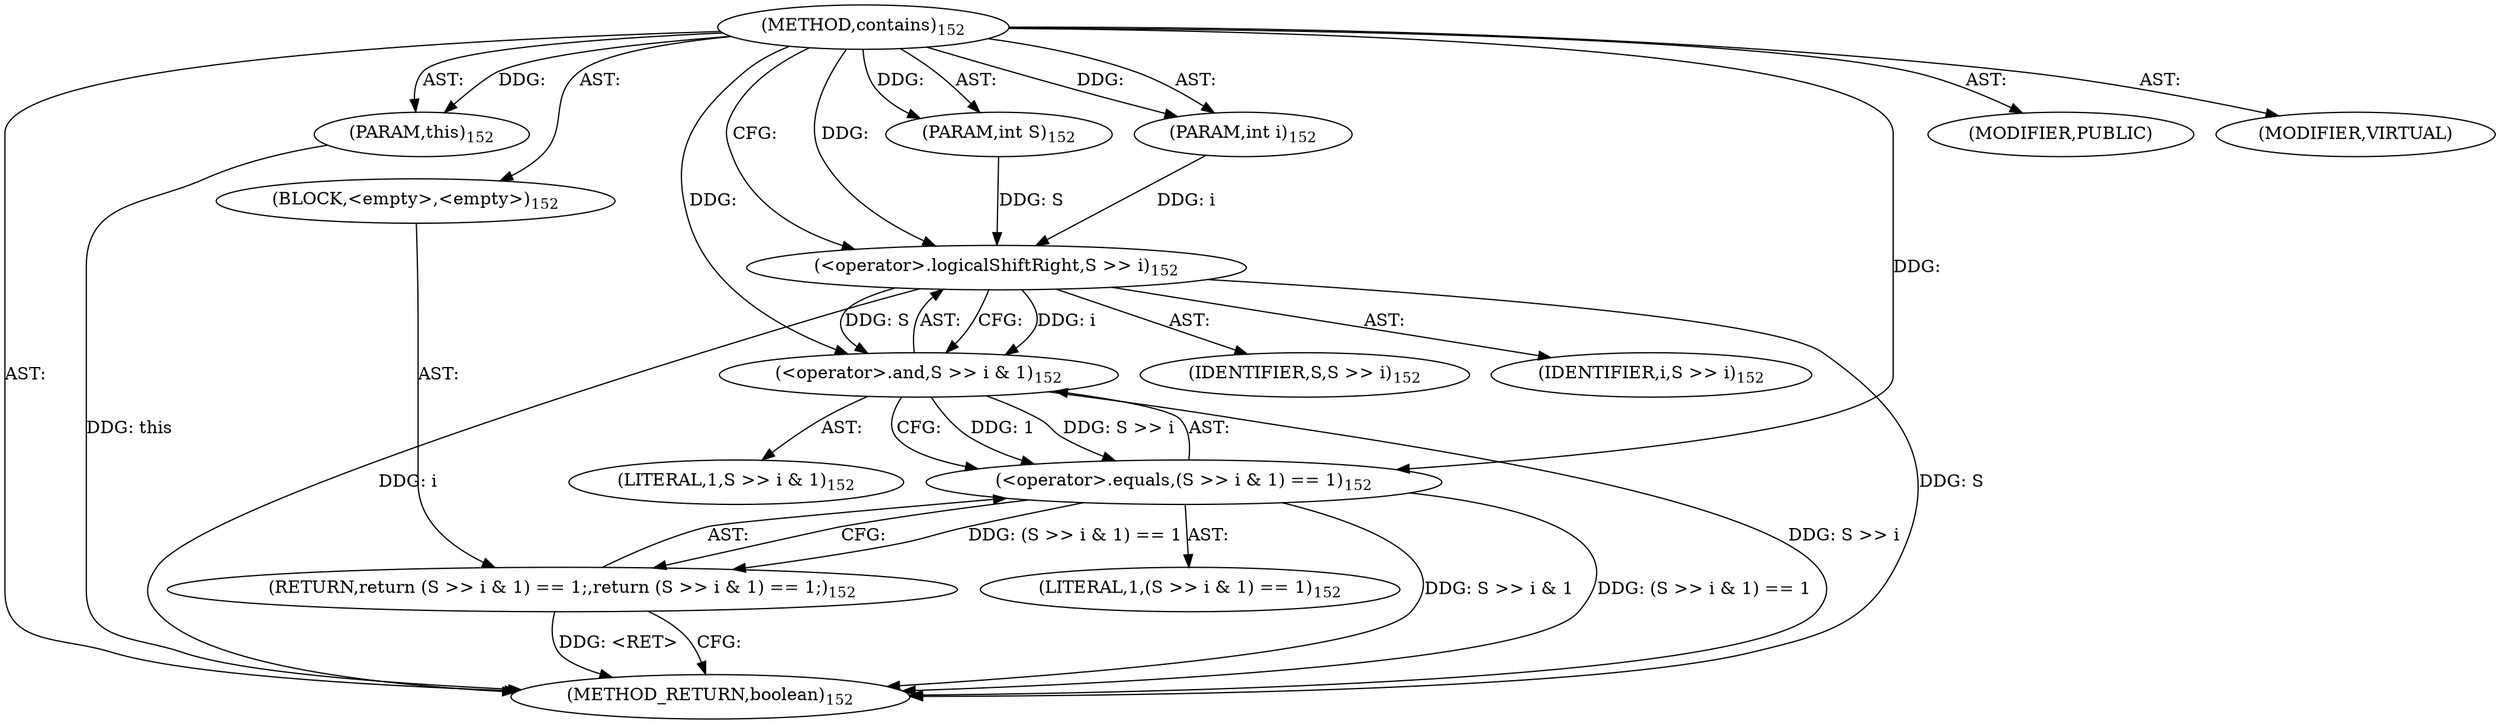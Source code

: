 digraph "contains" {  
"639" [label = <(METHOD,contains)<SUB>152</SUB>> ]
"640" [label = <(PARAM,this)<SUB>152</SUB>> ]
"641" [label = <(PARAM,int S)<SUB>152</SUB>> ]
"642" [label = <(PARAM,int i)<SUB>152</SUB>> ]
"643" [label = <(BLOCK,&lt;empty&gt;,&lt;empty&gt;)<SUB>152</SUB>> ]
"644" [label = <(RETURN,return (S &gt;&gt; i &amp; 1) == 1;,return (S &gt;&gt; i &amp; 1) == 1;)<SUB>152</SUB>> ]
"645" [label = <(&lt;operator&gt;.equals,(S &gt;&gt; i &amp; 1) == 1)<SUB>152</SUB>> ]
"646" [label = <(&lt;operator&gt;.and,S &gt;&gt; i &amp; 1)<SUB>152</SUB>> ]
"647" [label = <(&lt;operator&gt;.logicalShiftRight,S &gt;&gt; i)<SUB>152</SUB>> ]
"648" [label = <(IDENTIFIER,S,S &gt;&gt; i)<SUB>152</SUB>> ]
"649" [label = <(IDENTIFIER,i,S &gt;&gt; i)<SUB>152</SUB>> ]
"650" [label = <(LITERAL,1,S &gt;&gt; i &amp; 1)<SUB>152</SUB>> ]
"651" [label = <(LITERAL,1,(S &gt;&gt; i &amp; 1) == 1)<SUB>152</SUB>> ]
"652" [label = <(MODIFIER,PUBLIC)> ]
"653" [label = <(MODIFIER,VIRTUAL)> ]
"654" [label = <(METHOD_RETURN,boolean)<SUB>152</SUB>> ]
  "639" -> "640"  [ label = "AST: "] 
  "639" -> "641"  [ label = "AST: "] 
  "639" -> "642"  [ label = "AST: "] 
  "639" -> "643"  [ label = "AST: "] 
  "639" -> "652"  [ label = "AST: "] 
  "639" -> "653"  [ label = "AST: "] 
  "639" -> "654"  [ label = "AST: "] 
  "643" -> "644"  [ label = "AST: "] 
  "644" -> "645"  [ label = "AST: "] 
  "645" -> "646"  [ label = "AST: "] 
  "645" -> "651"  [ label = "AST: "] 
  "646" -> "647"  [ label = "AST: "] 
  "646" -> "650"  [ label = "AST: "] 
  "647" -> "648"  [ label = "AST: "] 
  "647" -> "649"  [ label = "AST: "] 
  "644" -> "654"  [ label = "CFG: "] 
  "645" -> "644"  [ label = "CFG: "] 
  "646" -> "645"  [ label = "CFG: "] 
  "647" -> "646"  [ label = "CFG: "] 
  "639" -> "647"  [ label = "CFG: "] 
  "644" -> "654"  [ label = "DDG: &lt;RET&gt;"] 
  "640" -> "654"  [ label = "DDG: this"] 
  "647" -> "654"  [ label = "DDG: S"] 
  "647" -> "654"  [ label = "DDG: i"] 
  "646" -> "654"  [ label = "DDG: S &gt;&gt; i"] 
  "645" -> "654"  [ label = "DDG: S &gt;&gt; i &amp; 1"] 
  "645" -> "654"  [ label = "DDG: (S &gt;&gt; i &amp; 1) == 1"] 
  "639" -> "640"  [ label = "DDG: "] 
  "639" -> "641"  [ label = "DDG: "] 
  "639" -> "642"  [ label = "DDG: "] 
  "645" -> "644"  [ label = "DDG: (S &gt;&gt; i &amp; 1) == 1"] 
  "646" -> "645"  [ label = "DDG: S &gt;&gt; i"] 
  "646" -> "645"  [ label = "DDG: 1"] 
  "639" -> "645"  [ label = "DDG: "] 
  "647" -> "646"  [ label = "DDG: S"] 
  "647" -> "646"  [ label = "DDG: i"] 
  "639" -> "646"  [ label = "DDG: "] 
  "641" -> "647"  [ label = "DDG: S"] 
  "639" -> "647"  [ label = "DDG: "] 
  "642" -> "647"  [ label = "DDG: i"] 
}
